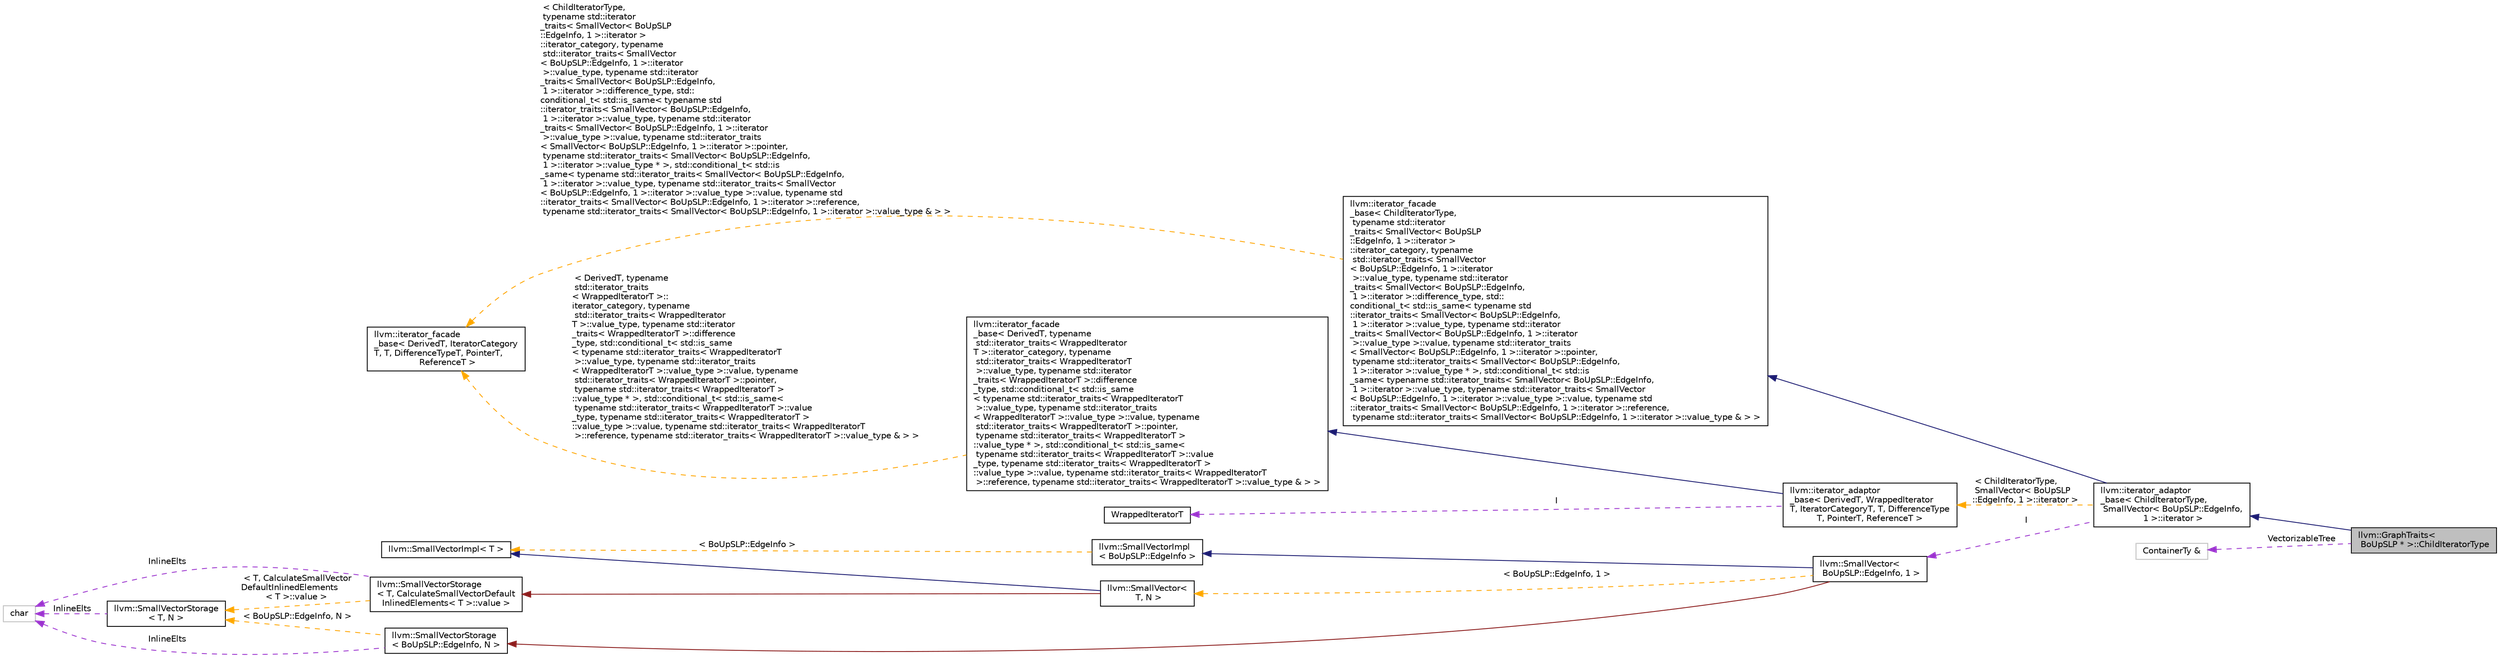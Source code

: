 digraph "llvm::GraphTraits&lt; BoUpSLP * &gt;::ChildIteratorType"
{
 // LATEX_PDF_SIZE
  bgcolor="transparent";
  edge [fontname="Helvetica",fontsize="10",labelfontname="Helvetica",labelfontsize="10"];
  node [fontname="Helvetica",fontsize="10",shape=record];
  rankdir="LR";
  Node1 [label="llvm::GraphTraits\<\l BoUpSLP * \>::ChildIteratorType",height=0.2,width=0.4,color="black", fillcolor="grey75", style="filled", fontcolor="black",tooltip="Add the VectorizableTree to the index iterator to be able to return TreeEntry pointers."];
  Node2 -> Node1 [dir="back",color="midnightblue",fontsize="10",style="solid",fontname="Helvetica"];
  Node2 [label="llvm::iterator_adaptor\l_base\< ChildIteratorType,\l SmallVector\< BoUpSLP::EdgeInfo,\l 1 \>::iterator \>",height=0.2,width=0.4,color="black",URL="$classllvm_1_1iterator__adaptor__base.html",tooltip=" "];
  Node3 -> Node2 [dir="back",color="midnightblue",fontsize="10",style="solid",fontname="Helvetica"];
  Node3 [label="llvm::iterator_facade\l_base\< ChildIteratorType,\l typename std::iterator\l_traits\< SmallVector\< BoUpSLP\l::EdgeInfo, 1 \>::iterator \>\l::iterator_category, typename\l std::iterator_traits\< SmallVector\l\< BoUpSLP::EdgeInfo, 1 \>::iterator\l \>::value_type, typename std::iterator\l_traits\< SmallVector\< BoUpSLP::EdgeInfo,\l 1 \>::iterator \>::difference_type, std::\lconditional_t\< std::is_same\< typename std\l::iterator_traits\< SmallVector\< BoUpSLP::EdgeInfo,\l 1 \>::iterator \>::value_type, typename std::iterator\l_traits\< SmallVector\< BoUpSLP::EdgeInfo, 1 \>::iterator\l \>::value_type \>::value, typename std::iterator_traits\l\< SmallVector\< BoUpSLP::EdgeInfo, 1 \>::iterator \>::pointer,\l typename std::iterator_traits\< SmallVector\< BoUpSLP::EdgeInfo,\l 1 \>::iterator \>::value_type * \>, std::conditional_t\< std::is\l_same\< typename std::iterator_traits\< SmallVector\< BoUpSLP::EdgeInfo,\l 1 \>::iterator \>::value_type, typename std::iterator_traits\< SmallVector\l\< BoUpSLP::EdgeInfo, 1 \>::iterator \>::value_type \>::value, typename std\l::iterator_traits\< SmallVector\< BoUpSLP::EdgeInfo, 1 \>::iterator \>::reference,\l typename std::iterator_traits\< SmallVector\< BoUpSLP::EdgeInfo, 1 \>::iterator \>::value_type & \> \>",height=0.2,width=0.4,color="black",URL="$classllvm_1_1iterator__facade__base.html",tooltip=" "];
  Node4 -> Node3 [dir="back",color="orange",fontsize="10",style="dashed",label=" \< ChildIteratorType,\l typename std::iterator\l_traits\< SmallVector\< BoUpSLP\l::EdgeInfo, 1 \>::iterator \>\l::iterator_category, typename\l std::iterator_traits\< SmallVector\l\< BoUpSLP::EdgeInfo, 1 \>::iterator\l \>::value_type, typename std::iterator\l_traits\< SmallVector\< BoUpSLP::EdgeInfo,\l 1 \>::iterator \>::difference_type, std::\lconditional_t\< std::is_same\< typename std\l::iterator_traits\< SmallVector\< BoUpSLP::EdgeInfo,\l 1 \>::iterator \>::value_type, typename std::iterator\l_traits\< SmallVector\< BoUpSLP::EdgeInfo, 1 \>::iterator\l \>::value_type \>::value, typename std::iterator_traits\l\< SmallVector\< BoUpSLP::EdgeInfo, 1 \>::iterator \>::pointer,\l typename std::iterator_traits\< SmallVector\< BoUpSLP::EdgeInfo,\l 1 \>::iterator \>::value_type * \>, std::conditional_t\< std::is\l_same\< typename std::iterator_traits\< SmallVector\< BoUpSLP::EdgeInfo,\l 1 \>::iterator \>::value_type, typename std::iterator_traits\< SmallVector\l\< BoUpSLP::EdgeInfo, 1 \>::iterator \>::value_type \>::value, typename std\l::iterator_traits\< SmallVector\< BoUpSLP::EdgeInfo, 1 \>::iterator \>::reference,\l typename std::iterator_traits\< SmallVector\< BoUpSLP::EdgeInfo, 1 \>::iterator \>::value_type & \> \>" ,fontname="Helvetica"];
  Node4 [label="llvm::iterator_facade\l_base\< DerivedT, IteratorCategory\lT, T, DifferenceTypeT, PointerT,\l ReferenceT \>",height=0.2,width=0.4,color="black",URL="$classllvm_1_1iterator__facade__base.html",tooltip="CRTP base class which implements the entire standard iterator facade in terms of a minimal subset of ..."];
  Node5 -> Node2 [dir="back",color="darkorchid3",fontsize="10",style="dashed",label=" I" ,fontname="Helvetica"];
  Node5 [label="llvm::SmallVector\<\l BoUpSLP::EdgeInfo, 1 \>",height=0.2,width=0.4,color="black",URL="$classllvm_1_1SmallVector.html",tooltip=" "];
  Node6 -> Node5 [dir="back",color="midnightblue",fontsize="10",style="solid",fontname="Helvetica"];
  Node6 [label="llvm::SmallVectorImpl\l\< BoUpSLP::EdgeInfo \>",height=0.2,width=0.4,color="black",URL="$classllvm_1_1SmallVectorImpl.html",tooltip=" "];
  Node7 -> Node6 [dir="back",color="orange",fontsize="10",style="dashed",label=" \< BoUpSLP::EdgeInfo \>" ,fontname="Helvetica"];
  Node7 [label="llvm::SmallVectorImpl\< T \>",height=0.2,width=0.4,color="black",URL="$classllvm_1_1SmallVectorImpl.html",tooltip="This class consists of common code factored out of the SmallVector class to reduce code duplication b..."];
  Node8 -> Node5 [dir="back",color="firebrick4",fontsize="10",style="solid",fontname="Helvetica"];
  Node8 [label="llvm::SmallVectorStorage\l\< BoUpSLP::EdgeInfo, N \>",height=0.2,width=0.4,color="black",URL="$structllvm_1_1SmallVectorStorage.html",tooltip=" "];
  Node9 -> Node8 [dir="back",color="darkorchid3",fontsize="10",style="dashed",label=" InlineElts" ,fontname="Helvetica"];
  Node9 [label="char",height=0.2,width=0.4,color="grey75",tooltip=" "];
  Node10 -> Node8 [dir="back",color="orange",fontsize="10",style="dashed",label=" \< BoUpSLP::EdgeInfo, N \>" ,fontname="Helvetica"];
  Node10 [label="llvm::SmallVectorStorage\l\< T, N \>",height=0.2,width=0.4,color="black",URL="$structllvm_1_1SmallVectorStorage.html",tooltip="Storage for the SmallVector elements."];
  Node9 -> Node10 [dir="back",color="darkorchid3",fontsize="10",style="dashed",label=" InlineElts" ,fontname="Helvetica"];
  Node11 -> Node5 [dir="back",color="orange",fontsize="10",style="dashed",label=" \< BoUpSLP::EdgeInfo, 1 \>" ,fontname="Helvetica"];
  Node11 [label="llvm::SmallVector\<\l T, N \>",height=0.2,width=0.4,color="black",URL="$classllvm_1_1SmallVector.html",tooltip="This is a 'vector' (really, a variable-sized array), optimized for the case when the array is small."];
  Node7 -> Node11 [dir="back",color="midnightblue",fontsize="10",style="solid",fontname="Helvetica"];
  Node12 -> Node11 [dir="back",color="firebrick4",fontsize="10",style="solid",fontname="Helvetica"];
  Node12 [label="llvm::SmallVectorStorage\l\< T, CalculateSmallVectorDefault\lInlinedElements\< T \>::value \>",height=0.2,width=0.4,color="black",URL="$structllvm_1_1SmallVectorStorage.html",tooltip=" "];
  Node9 -> Node12 [dir="back",color="darkorchid3",fontsize="10",style="dashed",label=" InlineElts" ,fontname="Helvetica"];
  Node10 -> Node12 [dir="back",color="orange",fontsize="10",style="dashed",label=" \< T, CalculateSmallVector\lDefaultInlinedElements\l\< T \>::value \>" ,fontname="Helvetica"];
  Node13 -> Node2 [dir="back",color="orange",fontsize="10",style="dashed",label=" \< ChildIteratorType,\l SmallVector\< BoUpSLP\l::EdgeInfo, 1 \>::iterator \>" ,fontname="Helvetica"];
  Node13 [label="llvm::iterator_adaptor\l_base\< DerivedT, WrappedIterator\lT, IteratorCategoryT, T, DifferenceType\lT, PointerT, ReferenceT \>",height=0.2,width=0.4,color="black",URL="$classllvm_1_1iterator__adaptor__base.html",tooltip="CRTP base class for adapting an iterator to a different type."];
  Node14 -> Node13 [dir="back",color="midnightblue",fontsize="10",style="solid",fontname="Helvetica"];
  Node14 [label="llvm::iterator_facade\l_base\< DerivedT, typename\l std::iterator_traits\< WrappedIterator\lT \>::iterator_category, typename\l std::iterator_traits\< WrappedIteratorT\l \>::value_type, typename std::iterator\l_traits\< WrappedIteratorT \>::difference\l_type, std::conditional_t\< std::is_same\l\< typename std::iterator_traits\< WrappedIteratorT\l \>::value_type, typename std::iterator_traits\l\< WrappedIteratorT \>::value_type \>::value, typename\l std::iterator_traits\< WrappedIteratorT \>::pointer,\l typename std::iterator_traits\< WrappedIteratorT \>\l::value_type * \>, std::conditional_t\< std::is_same\<\l typename std::iterator_traits\< WrappedIteratorT \>::value\l_type, typename std::iterator_traits\< WrappedIteratorT \>\l::value_type \>::value, typename std::iterator_traits\< WrappedIteratorT\l \>::reference, typename std::iterator_traits\< WrappedIteratorT \>::value_type & \> \>",height=0.2,width=0.4,color="black",URL="$classllvm_1_1iterator__facade__base.html",tooltip=" "];
  Node4 -> Node14 [dir="back",color="orange",fontsize="10",style="dashed",label=" \< DerivedT, typename\l std::iterator_traits\l\< WrappedIteratorT \>::\literator_category, typename\l std::iterator_traits\< WrappedIterator\lT \>::value_type, typename std::iterator\l_traits\< WrappedIteratorT \>::difference\l_type, std::conditional_t\< std::is_same\l\< typename std::iterator_traits\< WrappedIteratorT\l \>::value_type, typename std::iterator_traits\l\< WrappedIteratorT \>::value_type \>::value, typename\l std::iterator_traits\< WrappedIteratorT \>::pointer,\l typename std::iterator_traits\< WrappedIteratorT \>\l::value_type * \>, std::conditional_t\< std::is_same\<\l typename std::iterator_traits\< WrappedIteratorT \>::value\l_type, typename std::iterator_traits\< WrappedIteratorT \>\l::value_type \>::value, typename std::iterator_traits\< WrappedIteratorT\l \>::reference, typename std::iterator_traits\< WrappedIteratorT \>::value_type & \> \>" ,fontname="Helvetica"];
  Node15 -> Node13 [dir="back",color="darkorchid3",fontsize="10",style="dashed",label=" I" ,fontname="Helvetica"];
  Node15 [label="WrappedIteratorT",height=0.2,width=0.4,color="black",URL="$classWrappedIteratorT.html",tooltip=" "];
  Node16 -> Node1 [dir="back",color="darkorchid3",fontsize="10",style="dashed",label=" VectorizableTree" ,fontname="Helvetica"];
  Node16 [label="ContainerTy &",height=0.2,width=0.4,color="grey75",tooltip=" "];
}
